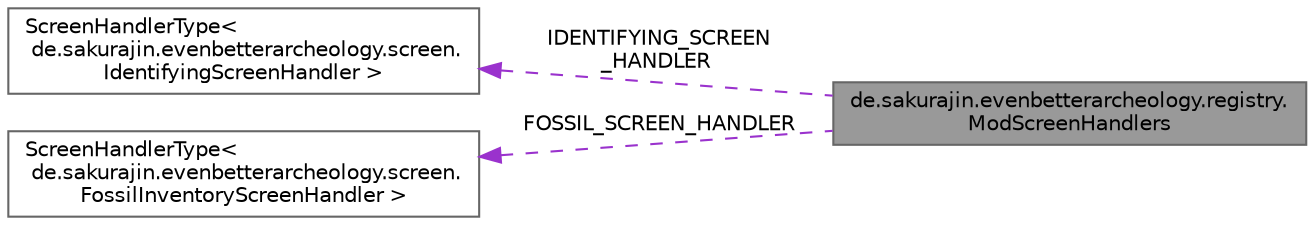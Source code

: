 digraph "de.sakurajin.evenbetterarcheology.registry.ModScreenHandlers"
{
 // LATEX_PDF_SIZE
  bgcolor="transparent";
  edge [fontname=Helvetica,fontsize=10,labelfontname=Helvetica,labelfontsize=10];
  node [fontname=Helvetica,fontsize=10,shape=box,height=0.2,width=0.4];
  rankdir="LR";
  Node1 [label="de.sakurajin.evenbetterarcheology.registry.\lModScreenHandlers",height=0.2,width=0.4,color="gray40", fillcolor="grey60", style="filled", fontcolor="black",tooltip=" "];
  Node2 -> Node1 [dir="back",color="darkorchid3",style="dashed",label=" IDENTIFYING_SCREEN\l_HANDLER" ];
  Node2 [label="ScreenHandlerType\<\l de.sakurajin.evenbetterarcheology.screen.\lIdentifyingScreenHandler \>",height=0.2,width=0.4,color="gray40", fillcolor="white", style="filled",tooltip=" "];
  Node3 -> Node1 [dir="back",color="darkorchid3",style="dashed",label=" FOSSIL_SCREEN_HANDLER" ];
  Node3 [label="ScreenHandlerType\<\l de.sakurajin.evenbetterarcheology.screen.\lFossilInventoryScreenHandler \>",height=0.2,width=0.4,color="gray40", fillcolor="white", style="filled",tooltip=" "];
}
